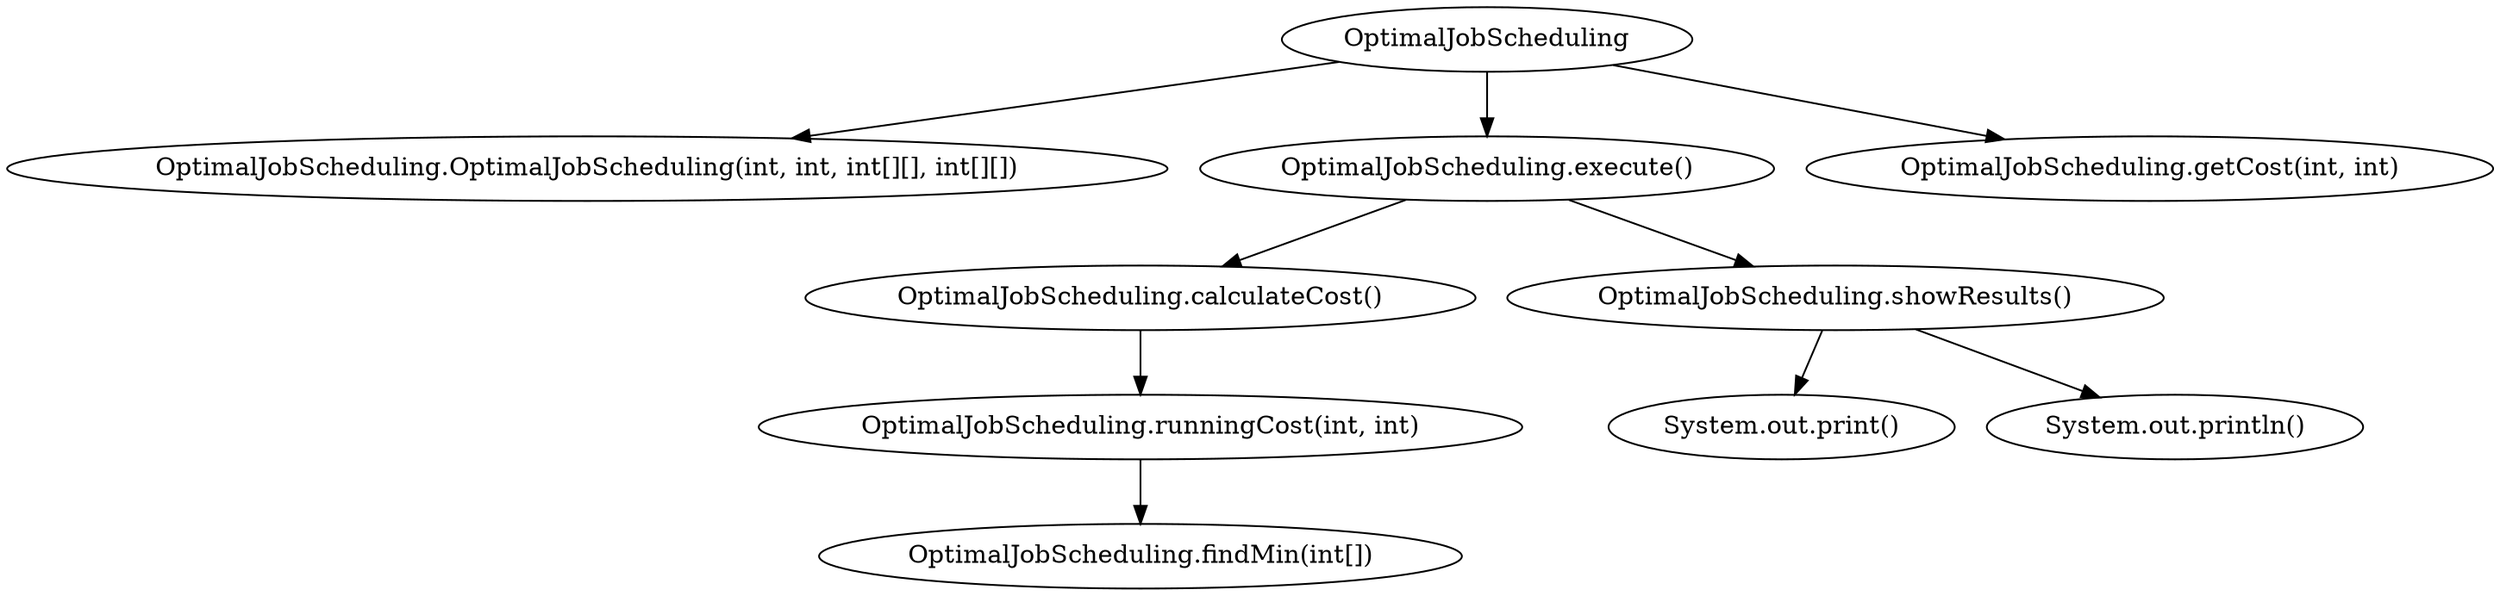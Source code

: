 digraph CallGraph {
    "OptimalJobScheduling" -> "OptimalJobScheduling.OptimalJobScheduling(int, int, int[][], int[][])";
    "OptimalJobScheduling" -> "OptimalJobScheduling.execute()";
    "OptimalJobScheduling" -> "OptimalJobScheduling.getCost(int, int)";
    
    "OptimalJobScheduling.execute()" -> "OptimalJobScheduling.calculateCost()";
    "OptimalJobScheduling.execute()" -> "OptimalJobScheduling.showResults()";

    "OptimalJobScheduling.calculateCost()" -> "OptimalJobScheduling.runningCost(int, int)";
    
    "OptimalJobScheduling.runningCost(int, int)" -> "OptimalJobScheduling.findMin(int[])";

    "OptimalJobScheduling.showResults()" -> "System.out.print()";
    "OptimalJobScheduling.showResults()" -> "System.out.println()";
}


